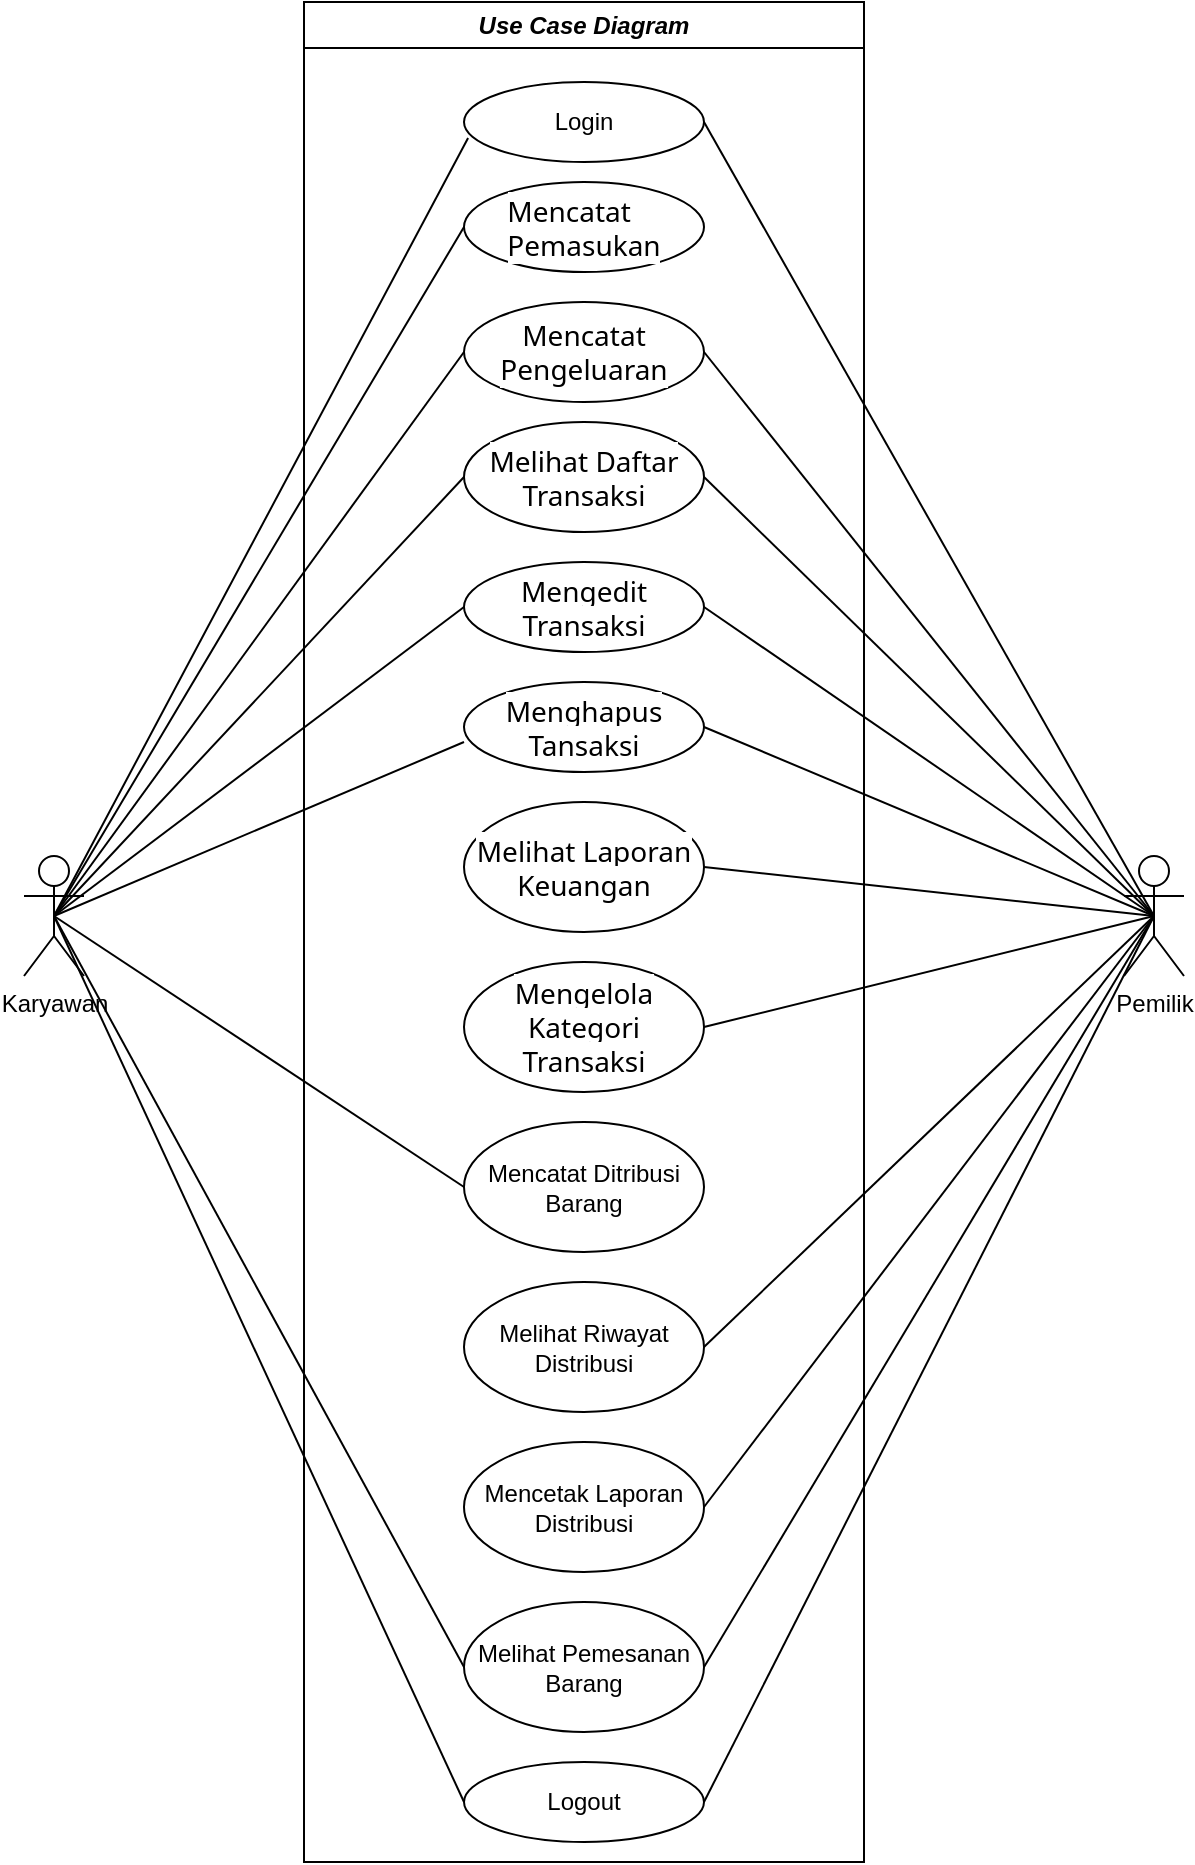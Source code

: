 <mxfile version="27.0.2" pages="2">
  <diagram name="Use-Case" id="-Ouxz08pKRJPmLthxf09">
    <mxGraphModel dx="2037" dy="1177" grid="1" gridSize="10" guides="1" tooltips="1" connect="1" arrows="1" fold="1" page="1" pageScale="1" pageWidth="850" pageHeight="1100" math="0" shadow="0">
      <root>
        <mxCell id="0" />
        <mxCell id="1" parent="0" />
        <mxCell id="-CIsHNdacfX2C-PG1zb3-10" style="rounded=0;orthogonalLoop=1;jettySize=auto;html=1;exitX=0.5;exitY=0.5;exitDx=0;exitDy=0;exitPerimeter=0;entryX=1;entryY=0.5;entryDx=0;entryDy=0;endArrow=none;startFill=0;" parent="1" source="-CIsHNdacfX2C-PG1zb3-1" target="-CIsHNdacfX2C-PG1zb3-4" edge="1">
          <mxGeometry relative="1" as="geometry" />
        </mxCell>
        <mxCell id="-CIsHNdacfX2C-PG1zb3-12" style="rounded=0;orthogonalLoop=1;jettySize=auto;html=1;exitX=0.5;exitY=0.5;exitDx=0;exitDy=0;exitPerimeter=0;entryX=1;entryY=0.5;entryDx=0;entryDy=0;endArrow=none;startFill=0;" parent="1" source="-CIsHNdacfX2C-PG1zb3-1" target="-CIsHNdacfX2C-PG1zb3-6" edge="1">
          <mxGeometry relative="1" as="geometry" />
        </mxCell>
        <mxCell id="-CIsHNdacfX2C-PG1zb3-14" style="rounded=0;orthogonalLoop=1;jettySize=auto;html=1;exitX=0.5;exitY=0.5;exitDx=0;exitDy=0;exitPerimeter=0;entryX=1;entryY=0.5;entryDx=0;entryDy=0;endArrow=none;startFill=0;" parent="1" source="-CIsHNdacfX2C-PG1zb3-1" target="-CIsHNdacfX2C-PG1zb3-7" edge="1">
          <mxGeometry relative="1" as="geometry" />
        </mxCell>
        <mxCell id="-CIsHNdacfX2C-PG1zb3-15" style="rounded=0;orthogonalLoop=1;jettySize=auto;html=1;exitX=0.5;exitY=0.5;exitDx=0;exitDy=0;exitPerimeter=0;entryX=1;entryY=0.5;entryDx=0;entryDy=0;endArrow=none;startFill=0;" parent="1" source="-CIsHNdacfX2C-PG1zb3-1" target="-CIsHNdacfX2C-PG1zb3-8" edge="1">
          <mxGeometry relative="1" as="geometry" />
        </mxCell>
        <mxCell id="PaOSEHuivedLfygMDXVy-4" style="rounded=0;orthogonalLoop=1;jettySize=auto;html=1;exitX=0.5;exitY=0.5;exitDx=0;exitDy=0;exitPerimeter=0;entryX=1;entryY=0.5;entryDx=0;entryDy=0;endArrow=none;startFill=0;" parent="1" source="-CIsHNdacfX2C-PG1zb3-1" target="rDdpRKm8MzPnryCLPahQ-2" edge="1">
          <mxGeometry relative="1" as="geometry" />
        </mxCell>
        <mxCell id="PaOSEHuivedLfygMDXVy-5" style="rounded=0;orthogonalLoop=1;jettySize=auto;html=1;exitX=0.5;exitY=0.5;exitDx=0;exitDy=0;exitPerimeter=0;entryX=1;entryY=0.5;entryDx=0;entryDy=0;endArrow=none;startFill=0;" parent="1" source="-CIsHNdacfX2C-PG1zb3-1" target="rDdpRKm8MzPnryCLPahQ-3" edge="1">
          <mxGeometry relative="1" as="geometry" />
        </mxCell>
        <mxCell id="PaOSEHuivedLfygMDXVy-6" style="rounded=0;orthogonalLoop=1;jettySize=auto;html=1;exitX=0.5;exitY=0.5;exitDx=0;exitDy=0;exitPerimeter=0;entryX=1;entryY=0.5;entryDx=0;entryDy=0;endArrow=none;startFill=0;" parent="1" source="-CIsHNdacfX2C-PG1zb3-1" target="rDdpRKm8MzPnryCLPahQ-5" edge="1">
          <mxGeometry relative="1" as="geometry" />
        </mxCell>
        <mxCell id="PaOSEHuivedLfygMDXVy-7" style="rounded=0;orthogonalLoop=1;jettySize=auto;html=1;exitX=0.5;exitY=0.5;exitDx=0;exitDy=0;exitPerimeter=0;entryX=1;entryY=0.5;entryDx=0;entryDy=0;endArrow=none;startFill=0;" parent="1" source="-CIsHNdacfX2C-PG1zb3-1" target="rDdpRKm8MzPnryCLPahQ-1" edge="1">
          <mxGeometry relative="1" as="geometry" />
        </mxCell>
        <mxCell id="9IlfaJ1EdeczvY3xlRlh-7" style="rounded=0;orthogonalLoop=1;jettySize=auto;html=1;exitX=0.5;exitY=0.5;exitDx=0;exitDy=0;exitPerimeter=0;entryX=1;entryY=0.5;entryDx=0;entryDy=0;endArrow=none;startFill=0;" parent="1" source="-CIsHNdacfX2C-PG1zb3-1" target="9IlfaJ1EdeczvY3xlRlh-2" edge="1">
          <mxGeometry relative="1" as="geometry" />
        </mxCell>
        <mxCell id="9IlfaJ1EdeczvY3xlRlh-8" style="rounded=0;orthogonalLoop=1;jettySize=auto;html=1;exitX=0.5;exitY=0.5;exitDx=0;exitDy=0;exitPerimeter=0;entryX=1;entryY=0.5;entryDx=0;entryDy=0;endArrow=none;startFill=0;" parent="1" source="-CIsHNdacfX2C-PG1zb3-1" target="9IlfaJ1EdeczvY3xlRlh-4" edge="1">
          <mxGeometry relative="1" as="geometry" />
        </mxCell>
        <mxCell id="-CIsHNdacfX2C-PG1zb3-1" value="Pemilik" style="shape=umlActor;verticalLabelPosition=bottom;verticalAlign=top;html=1;outlineConnect=0;" parent="1" vertex="1">
          <mxGeometry x="660" y="427" width="30" height="60" as="geometry" />
        </mxCell>
        <mxCell id="-CIsHNdacfX2C-PG1zb3-11" style="rounded=0;orthogonalLoop=1;jettySize=auto;html=1;exitX=0.5;exitY=0.5;exitDx=0;exitDy=0;exitPerimeter=0;entryX=0;entryY=0.5;entryDx=0;entryDy=0;endArrow=none;startFill=0;" parent="1" source="-CIsHNdacfX2C-PG1zb3-3" target="-CIsHNdacfX2C-PG1zb3-5" edge="1">
          <mxGeometry relative="1" as="geometry" />
        </mxCell>
        <mxCell id="-CIsHNdacfX2C-PG1zb3-13" style="rounded=0;orthogonalLoop=1;jettySize=auto;html=1;exitX=0.5;exitY=0.5;exitDx=0;exitDy=0;exitPerimeter=0;entryX=0;entryY=0.5;entryDx=0;entryDy=0;endArrow=none;startFill=0;" parent="1" source="-CIsHNdacfX2C-PG1zb3-3" target="-CIsHNdacfX2C-PG1zb3-7" edge="1">
          <mxGeometry relative="1" as="geometry" />
        </mxCell>
        <mxCell id="-CIsHNdacfX2C-PG1zb3-16" style="rounded=0;orthogonalLoop=1;jettySize=auto;html=1;exitX=0.5;exitY=0.5;exitDx=0;exitDy=0;exitPerimeter=0;entryX=0;entryY=0.5;entryDx=0;entryDy=0;endArrow=none;startFill=0;" parent="1" source="-CIsHNdacfX2C-PG1zb3-3" target="-CIsHNdacfX2C-PG1zb3-8" edge="1">
          <mxGeometry relative="1" as="geometry" />
        </mxCell>
        <mxCell id="PaOSEHuivedLfygMDXVy-1" style="rounded=0;orthogonalLoop=1;jettySize=auto;html=1;exitX=0.5;exitY=0.5;exitDx=0;exitDy=0;exitPerimeter=0;entryX=0;entryY=0.5;entryDx=0;entryDy=0;endArrow=none;startFill=0;" parent="1" source="-CIsHNdacfX2C-PG1zb3-3" target="-CIsHNdacfX2C-PG1zb3-6" edge="1">
          <mxGeometry relative="1" as="geometry" />
        </mxCell>
        <mxCell id="PaOSEHuivedLfygMDXVy-2" style="rounded=0;orthogonalLoop=1;jettySize=auto;html=1;exitX=0.5;exitY=0.5;exitDx=0;exitDy=0;exitPerimeter=0;entryX=0;entryY=0.5;entryDx=0;entryDy=0;endArrow=none;startFill=0;" parent="1" source="-CIsHNdacfX2C-PG1zb3-3" target="rDdpRKm8MzPnryCLPahQ-5" edge="1">
          <mxGeometry relative="1" as="geometry" />
        </mxCell>
        <mxCell id="9IlfaJ1EdeczvY3xlRlh-5" style="rounded=0;orthogonalLoop=1;jettySize=auto;html=1;exitX=0.5;exitY=0.5;exitDx=0;exitDy=0;exitPerimeter=0;entryX=0;entryY=0.5;entryDx=0;entryDy=0;endArrow=none;startFill=0;" parent="1" source="-CIsHNdacfX2C-PG1zb3-3" target="9IlfaJ1EdeczvY3xlRlh-1" edge="1">
          <mxGeometry relative="1" as="geometry" />
        </mxCell>
        <mxCell id="-CIsHNdacfX2C-PG1zb3-3" value="Karyawan" style="shape=umlActor;verticalLabelPosition=bottom;verticalAlign=top;html=1;outlineConnect=0;" parent="1" vertex="1">
          <mxGeometry x="110" y="427" width="30" height="60" as="geometry" />
        </mxCell>
        <mxCell id="-CIsHNdacfX2C-PG1zb3-9" style="rounded=0;orthogonalLoop=1;jettySize=auto;html=1;exitX=0.5;exitY=0.5;exitDx=0;exitDy=0;exitPerimeter=0;entryX=0.017;entryY=0.7;entryDx=0;entryDy=0;entryPerimeter=0;endArrow=none;startFill=0;" parent="1" source="-CIsHNdacfX2C-PG1zb3-3" target="-CIsHNdacfX2C-PG1zb3-4" edge="1">
          <mxGeometry relative="1" as="geometry" />
        </mxCell>
        <mxCell id="-CIsHNdacfX2C-PG1zb3-18" value="&lt;i&gt;Use Case Diagram&lt;/i&gt;" style="swimlane;whiteSpace=wrap;html=1;" parent="1" vertex="1">
          <mxGeometry x="250" width="280" height="930" as="geometry" />
        </mxCell>
        <mxCell id="-CIsHNdacfX2C-PG1zb3-4" value="Login" style="ellipse;whiteSpace=wrap;html=1;" parent="-CIsHNdacfX2C-PG1zb3-18" vertex="1">
          <mxGeometry x="80" y="40" width="120" height="40" as="geometry" />
        </mxCell>
        <mxCell id="-CIsHNdacfX2C-PG1zb3-5" value="&lt;div style=&quot;text-align: start;&quot;&gt;&lt;font face=&quot;__Inter_d65c78, __Inter_Fallback_d65c78, ui-sans-serif, system-ui, sans-serif, Apple Color Emoji, Segoe UI Emoji, Segoe UI Symbol, Noto Color Emoji&quot;&gt;&lt;span style=&quot;font-size: 14px; text-wrap-mode: nowrap; background-color: light-dark(#ffffff, var(--ge-dark-color, #121212));&quot;&gt;Mencatat&lt;/span&gt;&lt;/font&gt;&lt;/div&gt;&lt;div style=&quot;text-align: start;&quot;&gt;&lt;font face=&quot;__Inter_d65c78, __Inter_Fallback_d65c78, ui-sans-serif, system-ui, sans-serif, Apple Color Emoji, Segoe UI Emoji, Segoe UI Symbol, Noto Color Emoji&quot;&gt;&lt;span style=&quot;font-size: 14px; text-wrap-mode: nowrap; background-color: light-dark(#ffffff, var(--ge-dark-color, #121212));&quot;&gt;Pemasukan&lt;/span&gt;&lt;/font&gt;&lt;/div&gt;" style="ellipse;whiteSpace=wrap;html=1;" parent="-CIsHNdacfX2C-PG1zb3-18" vertex="1">
          <mxGeometry x="80" y="90" width="120" height="45" as="geometry" />
        </mxCell>
        <mxCell id="-CIsHNdacfX2C-PG1zb3-7" value="&lt;span style=&quot;font-family: __Inter_d65c78, __Inter_Fallback_d65c78, ui-sans-serif, system-ui, sans-serif, &amp;quot;Apple Color Emoji&amp;quot;, &amp;quot;Segoe UI Emoji&amp;quot;, &amp;quot;Segoe UI Symbol&amp;quot;, &amp;quot;Noto Color Emoji&amp;quot;; font-size: 14px; text-align: start; text-wrap-mode: nowrap; background-color: light-dark(#ffffff, var(--ge-dark-color, #121212));&quot;&gt;&lt;font&gt;Melihat Daftar&lt;/font&gt;&lt;/span&gt;&lt;div&gt;&lt;span style=&quot;font-family: __Inter_d65c78, __Inter_Fallback_d65c78, ui-sans-serif, system-ui, sans-serif, &amp;quot;Apple Color Emoji&amp;quot;, &amp;quot;Segoe UI Emoji&amp;quot;, &amp;quot;Segoe UI Symbol&amp;quot;, &amp;quot;Noto Color Emoji&amp;quot;; font-size: 14px; text-align: start; text-wrap-mode: nowrap; background-color: light-dark(#ffffff, var(--ge-dark-color, #121212));&quot;&gt;&lt;font&gt;Transaksi&lt;/font&gt;&lt;/span&gt;&lt;/div&gt;" style="ellipse;whiteSpace=wrap;html=1;" parent="-CIsHNdacfX2C-PG1zb3-18" vertex="1">
          <mxGeometry x="80" y="210" width="120" height="55" as="geometry" />
        </mxCell>
        <mxCell id="-CIsHNdacfX2C-PG1zb3-6" value="&lt;span style=&quot;font-family: __Inter_d65c78, __Inter_Fallback_d65c78, ui-sans-serif, system-ui, sans-serif, &amp;quot;Apple Color Emoji&amp;quot;, &amp;quot;Segoe UI Emoji&amp;quot;, &amp;quot;Segoe UI Symbol&amp;quot;, &amp;quot;Noto Color Emoji&amp;quot;; font-size: 14px; text-align: start; text-wrap-mode: nowrap; background-color: light-dark(#ffffff, var(--ge-dark-color, #121212));&quot;&gt;&lt;font&gt;Mencatat&lt;/font&gt;&lt;/span&gt;&lt;div&gt;&lt;span style=&quot;font-family: __Inter_d65c78, __Inter_Fallback_d65c78, ui-sans-serif, system-ui, sans-serif, &amp;quot;Apple Color Emoji&amp;quot;, &amp;quot;Segoe UI Emoji&amp;quot;, &amp;quot;Segoe UI Symbol&amp;quot;, &amp;quot;Noto Color Emoji&amp;quot;; font-size: 14px; text-align: start; text-wrap-mode: nowrap; background-color: light-dark(#ffffff, var(--ge-dark-color, #121212));&quot;&gt;&lt;font&gt;Pengeluaran&lt;/font&gt;&lt;/span&gt;&lt;/div&gt;" style="ellipse;whiteSpace=wrap;html=1;" parent="-CIsHNdacfX2C-PG1zb3-18" vertex="1">
          <mxGeometry x="80" y="150" width="120" height="50" as="geometry" />
        </mxCell>
        <mxCell id="-CIsHNdacfX2C-PG1zb3-8" value="&lt;span style=&quot;font-family: __Inter_d65c78, __Inter_Fallback_d65c78, ui-sans-serif, system-ui, sans-serif, &amp;quot;Apple Color Emoji&amp;quot;, &amp;quot;Segoe UI Emoji&amp;quot;, &amp;quot;Segoe UI Symbol&amp;quot;, &amp;quot;Noto Color Emoji&amp;quot;; font-size: 14px; text-align: start; text-wrap-mode: nowrap; background-color: light-dark(#ffffff, var(--ge-dark-color, #121212));&quot;&gt;&lt;font&gt;Mengedit&lt;/font&gt;&lt;/span&gt;&lt;div&gt;&lt;span style=&quot;font-family: __Inter_d65c78, __Inter_Fallback_d65c78, ui-sans-serif, system-ui, sans-serif, &amp;quot;Apple Color Emoji&amp;quot;, &amp;quot;Segoe UI Emoji&amp;quot;, &amp;quot;Segoe UI Symbol&amp;quot;, &amp;quot;Noto Color Emoji&amp;quot;; font-size: 14px; text-align: start; text-wrap-mode: nowrap; background-color: light-dark(#ffffff, var(--ge-dark-color, #121212));&quot;&gt;&lt;font&gt;Transaksi&lt;/font&gt;&lt;/span&gt;&lt;/div&gt;" style="ellipse;whiteSpace=wrap;html=1;" parent="-CIsHNdacfX2C-PG1zb3-18" vertex="1">
          <mxGeometry x="80" y="280" width="120" height="45" as="geometry" />
        </mxCell>
        <mxCell id="rDdpRKm8MzPnryCLPahQ-1" value="&lt;div style=&quot;&quot;&gt;&lt;font face=&quot;__Inter_d65c78, __Inter_Fallback_d65c78, ui-sans-serif, system-ui, sans-serif, Apple Color Emoji, Segoe UI Emoji, Segoe UI Symbol, Noto Color Emoji&quot;&gt;&lt;span style=&quot;font-size: 14px; text-wrap-mode: nowrap; background-color: light-dark(#ffffff, var(--ge-dark-color, #121212));&quot;&gt;Menghapus&lt;/span&gt;&lt;/font&gt;&lt;/div&gt;&lt;div style=&quot;&quot;&gt;&lt;font face=&quot;__Inter_d65c78, __Inter_Fallback_d65c78, ui-sans-serif, system-ui, sans-serif, Apple Color Emoji, Segoe UI Emoji, Segoe UI Symbol, Noto Color Emoji&quot;&gt;&lt;span style=&quot;font-size: 14px; text-wrap-mode: nowrap; background-color: light-dark(#ffffff, var(--ge-dark-color, #121212));&quot;&gt;Tansaksi&lt;/span&gt;&lt;/font&gt;&lt;/div&gt;" style="ellipse;whiteSpace=wrap;html=1;align=center;" parent="-CIsHNdacfX2C-PG1zb3-18" vertex="1">
          <mxGeometry x="80" y="340" width="120" height="45" as="geometry" />
        </mxCell>
        <mxCell id="rDdpRKm8MzPnryCLPahQ-2" value="&lt;div style=&quot;&quot;&gt;&lt;font face=&quot;__Inter_d65c78, __Inter_Fallback_d65c78, ui-sans-serif, system-ui, sans-serif, Apple Color Emoji, Segoe UI Emoji, Segoe UI Symbol, Noto Color Emoji&quot;&gt;&lt;span style=&quot;font-size: 14px; text-wrap-mode: nowrap; background-color: light-dark(#ffffff, var(--ge-dark-color, #121212));&quot;&gt;Melihat Laporan&lt;/span&gt;&lt;/font&gt;&lt;/div&gt;&lt;div style=&quot;&quot;&gt;&lt;font face=&quot;__Inter_d65c78, __Inter_Fallback_d65c78, ui-sans-serif, system-ui, sans-serif, Apple Color Emoji, Segoe UI Emoji, Segoe UI Symbol, Noto Color Emoji&quot;&gt;&lt;span style=&quot;font-size: 14px; text-wrap-mode: nowrap; background-color: light-dark(#ffffff, var(--ge-dark-color, #121212));&quot;&gt;Keuangan&lt;/span&gt;&lt;/font&gt;&lt;/div&gt;" style="ellipse;whiteSpace=wrap;html=1;align=center;" parent="-CIsHNdacfX2C-PG1zb3-18" vertex="1">
          <mxGeometry x="80" y="400" width="120" height="65" as="geometry" />
        </mxCell>
        <mxCell id="rDdpRKm8MzPnryCLPahQ-3" value="&lt;font face=&quot;__Inter_d65c78, __Inter_Fallback_d65c78, ui-sans-serif, system-ui, sans-serif, Apple Color Emoji, Segoe UI Emoji, Segoe UI Symbol, Noto Color Emoji&quot;&gt;&lt;span style=&quot;font-size: 14px; text-wrap-mode: nowrap; background-color: light-dark(#ffffff, var(--ge-dark-color, #121212));&quot;&gt;Mengelola Kategori&lt;/span&gt;&lt;/font&gt;&lt;div&gt;&lt;font face=&quot;__Inter_d65c78, __Inter_Fallback_d65c78, ui-sans-serif, system-ui, sans-serif, Apple Color Emoji, Segoe UI Emoji, Segoe UI Symbol, Noto Color Emoji&quot;&gt;&lt;span style=&quot;font-size: 14px; text-wrap-mode: nowrap; background-color: light-dark(#ffffff, var(--ge-dark-color, #121212));&quot;&gt;Transaksi&lt;/span&gt;&lt;/font&gt;&lt;/div&gt;" style="ellipse;whiteSpace=wrap;html=1;align=center;" parent="-CIsHNdacfX2C-PG1zb3-18" vertex="1">
          <mxGeometry x="80" y="480" width="120" height="65" as="geometry" />
        </mxCell>
        <mxCell id="rDdpRKm8MzPnryCLPahQ-5" value="&lt;span&gt;Logout&lt;/span&gt;" style="ellipse;whiteSpace=wrap;html=1;" parent="-CIsHNdacfX2C-PG1zb3-18" vertex="1">
          <mxGeometry x="80" y="880" width="120" height="40" as="geometry" />
        </mxCell>
        <mxCell id="9IlfaJ1EdeczvY3xlRlh-1" value="Mencatat Ditribusi Barang" style="ellipse;whiteSpace=wrap;html=1;align=center;" parent="-CIsHNdacfX2C-PG1zb3-18" vertex="1">
          <mxGeometry x="80" y="560" width="120" height="65" as="geometry" />
        </mxCell>
        <mxCell id="9IlfaJ1EdeczvY3xlRlh-2" value="Melihat Riwayat Distribusi" style="ellipse;whiteSpace=wrap;html=1;align=center;" parent="-CIsHNdacfX2C-PG1zb3-18" vertex="1">
          <mxGeometry x="80" y="640" width="120" height="65" as="geometry" />
        </mxCell>
        <mxCell id="9IlfaJ1EdeczvY3xlRlh-4" value="Mencetak Laporan Distribusi" style="ellipse;whiteSpace=wrap;html=1;align=center;" parent="-CIsHNdacfX2C-PG1zb3-18" vertex="1">
          <mxGeometry x="80" y="720" width="120" height="65" as="geometry" />
        </mxCell>
        <mxCell id="ocvoKmxgiPinr4korPP0-1" value="Melihat Pemesanan Barang" style="ellipse;whiteSpace=wrap;html=1;align=center;" vertex="1" parent="-CIsHNdacfX2C-PG1zb3-18">
          <mxGeometry x="80" y="800" width="120" height="65" as="geometry" />
        </mxCell>
        <mxCell id="PaOSEHuivedLfygMDXVy-3" style="rounded=0;orthogonalLoop=1;jettySize=auto;html=1;exitX=0.5;exitY=0.5;exitDx=0;exitDy=0;exitPerimeter=0;entryX=0;entryY=0.667;entryDx=0;entryDy=0;entryPerimeter=0;endArrow=none;startFill=0;" parent="1" source="-CIsHNdacfX2C-PG1zb3-3" target="rDdpRKm8MzPnryCLPahQ-1" edge="1">
          <mxGeometry relative="1" as="geometry" />
        </mxCell>
        <mxCell id="ocvoKmxgiPinr4korPP0-2" style="rounded=0;orthogonalLoop=1;jettySize=auto;html=1;exitX=0.5;exitY=0.5;exitDx=0;exitDy=0;exitPerimeter=0;entryX=1;entryY=0.5;entryDx=0;entryDy=0;endArrow=none;startFill=0;" edge="1" parent="1" source="-CIsHNdacfX2C-PG1zb3-1" target="ocvoKmxgiPinr4korPP0-1">
          <mxGeometry relative="1" as="geometry">
            <mxPoint x="685" y="467" as="sourcePoint" />
            <mxPoint x="460" y="977" as="targetPoint" />
          </mxGeometry>
        </mxCell>
        <mxCell id="ocvoKmxgiPinr4korPP0-4" style="rounded=0;orthogonalLoop=1;jettySize=auto;html=1;exitX=0.5;exitY=0.5;exitDx=0;exitDy=0;exitPerimeter=0;entryX=0;entryY=0.5;entryDx=0;entryDy=0;endArrow=none;startFill=0;" edge="1" parent="1" source="-CIsHNdacfX2C-PG1zb3-3" target="ocvoKmxgiPinr4korPP0-1">
          <mxGeometry relative="1" as="geometry">
            <mxPoint x="135" y="467" as="sourcePoint" />
            <mxPoint x="340" y="977" as="targetPoint" />
          </mxGeometry>
        </mxCell>
      </root>
    </mxGraphModel>
  </diagram>
  <diagram id="U8vwI0CPwjGF03lacdFP" name="Class Diagram">
    <mxGraphModel dx="3766" dy="1201" grid="1" gridSize="10" guides="1" tooltips="1" connect="1" arrows="1" fold="1" page="1" pageScale="1" pageWidth="850" pageHeight="1100" math="0" shadow="0">
      <root>
        <mxCell id="0" />
        <mxCell id="1" parent="0" />
        <mxCell id="N9J1Cjl4YSz3q8Sh-UzR-68" value="User" style="shape=table;startSize=30;container=1;collapsible=1;childLayout=tableLayout;fixedRows=1;rowLines=0;fontStyle=1;align=center;resizeLast=1;" parent="1" vertex="1">
          <mxGeometry x="-1650" y="120" width="310" height="150" as="geometry" />
        </mxCell>
        <mxCell id="N9J1Cjl4YSz3q8Sh-UzR-69" value="" style="shape=tableRow;horizontal=0;startSize=0;swimlaneHead=0;swimlaneBody=0;fillColor=none;collapsible=0;dropTarget=0;points=[[0,0.5],[1,0.5]];portConstraint=eastwest;strokeColor=inherit;top=0;left=0;right=0;bottom=1;" parent="N9J1Cjl4YSz3q8Sh-UzR-68" vertex="1">
          <mxGeometry y="30" width="310" height="30" as="geometry" />
        </mxCell>
        <mxCell id="N9J1Cjl4YSz3q8Sh-UzR-70" value="PK" style="shape=partialRectangle;overflow=hidden;connectable=0;fillColor=none;strokeColor=inherit;top=0;left=0;bottom=0;right=0;fontStyle=1;" parent="N9J1Cjl4YSz3q8Sh-UzR-69" vertex="1">
          <mxGeometry width="30" height="30" as="geometry">
            <mxRectangle width="30" height="30" as="alternateBounds" />
          </mxGeometry>
        </mxCell>
        <mxCell id="N9J1Cjl4YSz3q8Sh-UzR-71" value="id INT AUTO_INCREMENT " style="shape=partialRectangle;overflow=hidden;connectable=0;fillColor=none;align=left;strokeColor=inherit;top=0;left=0;bottom=0;right=0;spacingLeft=6;fontStyle=5;" parent="N9J1Cjl4YSz3q8Sh-UzR-69" vertex="1">
          <mxGeometry x="30" width="280" height="30" as="geometry">
            <mxRectangle width="280" height="30" as="alternateBounds" />
          </mxGeometry>
        </mxCell>
        <mxCell id="N9J1Cjl4YSz3q8Sh-UzR-72" value="" style="shape=tableRow;horizontal=0;startSize=0;swimlaneHead=0;swimlaneBody=0;fillColor=none;collapsible=0;dropTarget=0;points=[[0,0.5],[1,0.5]];portConstraint=eastwest;strokeColor=inherit;top=0;left=0;right=0;bottom=0;" parent="N9J1Cjl4YSz3q8Sh-UzR-68" vertex="1">
          <mxGeometry y="60" width="310" height="30" as="geometry" />
        </mxCell>
        <mxCell id="N9J1Cjl4YSz3q8Sh-UzR-73" value="" style="shape=partialRectangle;overflow=hidden;connectable=0;fillColor=none;strokeColor=inherit;top=0;left=0;bottom=0;right=0;" parent="N9J1Cjl4YSz3q8Sh-UzR-72" vertex="1">
          <mxGeometry width="30" height="30" as="geometry">
            <mxRectangle width="30" height="30" as="alternateBounds" />
          </mxGeometry>
        </mxCell>
        <mxCell id="N9J1Cjl4YSz3q8Sh-UzR-74" value="username VARCHAR(50) NOT NULL UNIQUE" style="shape=partialRectangle;overflow=hidden;connectable=0;fillColor=none;align=left;strokeColor=inherit;top=0;left=0;bottom=0;right=0;spacingLeft=6;" parent="N9J1Cjl4YSz3q8Sh-UzR-72" vertex="1">
          <mxGeometry x="30" width="280" height="30" as="geometry">
            <mxRectangle width="280" height="30" as="alternateBounds" />
          </mxGeometry>
        </mxCell>
        <mxCell id="N9J1Cjl4YSz3q8Sh-UzR-75" value="" style="shape=tableRow;horizontal=0;startSize=0;swimlaneHead=0;swimlaneBody=0;fillColor=none;collapsible=0;dropTarget=0;points=[[0,0.5],[1,0.5]];portConstraint=eastwest;strokeColor=inherit;top=0;left=0;right=0;bottom=0;" parent="N9J1Cjl4YSz3q8Sh-UzR-68" vertex="1">
          <mxGeometry y="90" width="310" height="30" as="geometry" />
        </mxCell>
        <mxCell id="N9J1Cjl4YSz3q8Sh-UzR-76" value="" style="shape=partialRectangle;overflow=hidden;connectable=0;fillColor=none;strokeColor=inherit;top=0;left=0;bottom=0;right=0;" parent="N9J1Cjl4YSz3q8Sh-UzR-75" vertex="1">
          <mxGeometry width="30" height="30" as="geometry">
            <mxRectangle width="30" height="30" as="alternateBounds" />
          </mxGeometry>
        </mxCell>
        <mxCell id="N9J1Cjl4YSz3q8Sh-UzR-77" value="password VARCHAR(255) NOT NULL" style="shape=partialRectangle;overflow=hidden;connectable=0;fillColor=none;align=left;strokeColor=inherit;top=0;left=0;bottom=0;right=0;spacingLeft=6;" parent="N9J1Cjl4YSz3q8Sh-UzR-75" vertex="1">
          <mxGeometry x="30" width="280" height="30" as="geometry">
            <mxRectangle width="280" height="30" as="alternateBounds" />
          </mxGeometry>
        </mxCell>
        <mxCell id="N9J1Cjl4YSz3q8Sh-UzR-78" value="" style="shape=tableRow;horizontal=0;startSize=0;swimlaneHead=0;swimlaneBody=0;fillColor=none;collapsible=0;dropTarget=0;points=[[0,0.5],[1,0.5]];portConstraint=eastwest;strokeColor=inherit;top=0;left=0;right=0;bottom=0;" parent="N9J1Cjl4YSz3q8Sh-UzR-68" vertex="1">
          <mxGeometry y="120" width="310" height="30" as="geometry" />
        </mxCell>
        <mxCell id="N9J1Cjl4YSz3q8Sh-UzR-79" value="" style="shape=partialRectangle;overflow=hidden;connectable=0;fillColor=none;strokeColor=inherit;top=0;left=0;bottom=0;right=0;" parent="N9J1Cjl4YSz3q8Sh-UzR-78" vertex="1">
          <mxGeometry width="30" height="30" as="geometry">
            <mxRectangle width="30" height="30" as="alternateBounds" />
          </mxGeometry>
        </mxCell>
        <mxCell id="N9J1Cjl4YSz3q8Sh-UzR-80" value="role ENUM(&#39;pemilik&#39;, &#39;karyawan&#39;) NOT NULL" style="shape=partialRectangle;overflow=hidden;connectable=0;fillColor=none;align=left;strokeColor=inherit;top=0;left=0;bottom=0;right=0;spacingLeft=6;" parent="N9J1Cjl4YSz3q8Sh-UzR-78" vertex="1">
          <mxGeometry x="30" width="280" height="30" as="geometry">
            <mxRectangle width="280" height="30" as="alternateBounds" />
          </mxGeometry>
        </mxCell>
        <mxCell id="N9J1Cjl4YSz3q8Sh-UzR-81" value="Transaction" style="shape=table;startSize=30;container=1;collapsible=1;childLayout=tableLayout;fixedRows=1;rowLines=0;fontStyle=1;align=center;resizeLast=1;" parent="1" vertex="1">
          <mxGeometry x="-1200" y="110" width="320" height="280" as="geometry" />
        </mxCell>
        <mxCell id="N9J1Cjl4YSz3q8Sh-UzR-82" value="" style="shape=tableRow;horizontal=0;startSize=0;swimlaneHead=0;swimlaneBody=0;fillColor=none;collapsible=0;dropTarget=0;points=[[0,0.5],[1,0.5]];portConstraint=eastwest;strokeColor=inherit;top=0;left=0;right=0;bottom=1;" parent="N9J1Cjl4YSz3q8Sh-UzR-81" vertex="1">
          <mxGeometry y="30" width="320" height="30" as="geometry" />
        </mxCell>
        <mxCell id="N9J1Cjl4YSz3q8Sh-UzR-83" value="PK" style="shape=partialRectangle;overflow=hidden;connectable=0;fillColor=none;strokeColor=inherit;top=0;left=0;bottom=0;right=0;fontStyle=1;" parent="N9J1Cjl4YSz3q8Sh-UzR-82" vertex="1">
          <mxGeometry width="30" height="30" as="geometry">
            <mxRectangle width="30" height="30" as="alternateBounds" />
          </mxGeometry>
        </mxCell>
        <mxCell id="N9J1Cjl4YSz3q8Sh-UzR-84" value="id INT AUTO_INCREMENT " style="shape=partialRectangle;overflow=hidden;connectable=0;fillColor=none;align=left;strokeColor=inherit;top=0;left=0;bottom=0;right=0;spacingLeft=6;fontStyle=5;" parent="N9J1Cjl4YSz3q8Sh-UzR-82" vertex="1">
          <mxGeometry x="30" width="290" height="30" as="geometry">
            <mxRectangle width="290" height="30" as="alternateBounds" />
          </mxGeometry>
        </mxCell>
        <mxCell id="N9J1Cjl4YSz3q8Sh-UzR-85" value="" style="shape=tableRow;horizontal=0;startSize=0;swimlaneHead=0;swimlaneBody=0;fillColor=none;collapsible=0;dropTarget=0;points=[[0,0.5],[1,0.5]];portConstraint=eastwest;strokeColor=inherit;top=0;left=0;right=0;bottom=0;" parent="N9J1Cjl4YSz3q8Sh-UzR-81" vertex="1">
          <mxGeometry y="60" width="320" height="40" as="geometry" />
        </mxCell>
        <mxCell id="N9J1Cjl4YSz3q8Sh-UzR-86" value="" style="shape=partialRectangle;overflow=hidden;connectable=0;fillColor=none;strokeColor=inherit;top=0;left=0;bottom=0;right=0;" parent="N9J1Cjl4YSz3q8Sh-UzR-85" vertex="1">
          <mxGeometry width="30" height="40" as="geometry">
            <mxRectangle width="30" height="40" as="alternateBounds" />
          </mxGeometry>
        </mxCell>
        <mxCell id="N9J1Cjl4YSz3q8Sh-UzR-87" value="date DATE NOT NULL" style="shape=partialRectangle;overflow=hidden;connectable=0;fillColor=none;align=left;strokeColor=inherit;top=0;left=0;bottom=0;right=0;spacingLeft=6;" parent="N9J1Cjl4YSz3q8Sh-UzR-85" vertex="1">
          <mxGeometry x="30" width="290" height="40" as="geometry">
            <mxRectangle width="290" height="40" as="alternateBounds" />
          </mxGeometry>
        </mxCell>
        <mxCell id="N9J1Cjl4YSz3q8Sh-UzR-88" value="" style="shape=tableRow;horizontal=0;startSize=0;swimlaneHead=0;swimlaneBody=0;fillColor=none;collapsible=0;dropTarget=0;points=[[0,0.5],[1,0.5]];portConstraint=eastwest;strokeColor=inherit;top=0;left=0;right=0;bottom=0;" parent="N9J1Cjl4YSz3q8Sh-UzR-81" vertex="1">
          <mxGeometry y="100" width="320" height="30" as="geometry" />
        </mxCell>
        <mxCell id="N9J1Cjl4YSz3q8Sh-UzR-89" value="" style="shape=partialRectangle;overflow=hidden;connectable=0;fillColor=none;strokeColor=inherit;top=0;left=0;bottom=0;right=0;" parent="N9J1Cjl4YSz3q8Sh-UzR-88" vertex="1">
          <mxGeometry width="30" height="30" as="geometry">
            <mxRectangle width="30" height="30" as="alternateBounds" />
          </mxGeometry>
        </mxCell>
        <mxCell id="N9J1Cjl4YSz3q8Sh-UzR-90" value="type ENUM(&#39;pemasukan&#39;, &#39;pengeluaran&#39;) NOT NULL" style="shape=partialRectangle;overflow=hidden;connectable=0;fillColor=none;align=left;strokeColor=inherit;top=0;left=0;bottom=0;right=0;spacingLeft=6;" parent="N9J1Cjl4YSz3q8Sh-UzR-88" vertex="1">
          <mxGeometry x="30" width="290" height="30" as="geometry">
            <mxRectangle width="290" height="30" as="alternateBounds" />
          </mxGeometry>
        </mxCell>
        <mxCell id="N9J1Cjl4YSz3q8Sh-UzR-91" value="" style="shape=tableRow;horizontal=0;startSize=0;swimlaneHead=0;swimlaneBody=0;fillColor=none;collapsible=0;dropTarget=0;points=[[0,0.5],[1,0.5]];portConstraint=eastwest;strokeColor=inherit;top=0;left=0;right=0;bottom=0;" parent="N9J1Cjl4YSz3q8Sh-UzR-81" vertex="1">
          <mxGeometry y="130" width="320" height="30" as="geometry" />
        </mxCell>
        <mxCell id="N9J1Cjl4YSz3q8Sh-UzR-92" value="" style="shape=partialRectangle;overflow=hidden;connectable=0;fillColor=none;strokeColor=inherit;top=0;left=0;bottom=0;right=0;" parent="N9J1Cjl4YSz3q8Sh-UzR-91" vertex="1">
          <mxGeometry width="30" height="30" as="geometry">
            <mxRectangle width="30" height="30" as="alternateBounds" />
          </mxGeometry>
        </mxCell>
        <mxCell id="N9J1Cjl4YSz3q8Sh-UzR-93" value="amount DECIMAL(10, 2) NOT NULL" style="shape=partialRectangle;overflow=hidden;connectable=0;fillColor=none;align=left;strokeColor=inherit;top=0;left=0;bottom=0;right=0;spacingLeft=6;" parent="N9J1Cjl4YSz3q8Sh-UzR-91" vertex="1">
          <mxGeometry x="30" width="290" height="30" as="geometry">
            <mxRectangle width="290" height="30" as="alternateBounds" />
          </mxGeometry>
        </mxCell>
        <mxCell id="N9J1Cjl4YSz3q8Sh-UzR-94" value="" style="shape=tableRow;horizontal=0;startSize=0;swimlaneHead=0;swimlaneBody=0;fillColor=none;collapsible=0;dropTarget=0;points=[[0,0.5],[1,0.5]];portConstraint=eastwest;strokeColor=inherit;top=0;left=0;right=0;bottom=0;" parent="N9J1Cjl4YSz3q8Sh-UzR-81" vertex="1">
          <mxGeometry y="160" width="320" height="30" as="geometry" />
        </mxCell>
        <mxCell id="N9J1Cjl4YSz3q8Sh-UzR-95" value="" style="shape=partialRectangle;overflow=hidden;connectable=0;fillColor=none;strokeColor=inherit;top=0;left=0;bottom=0;right=0;" parent="N9J1Cjl4YSz3q8Sh-UzR-94" vertex="1">
          <mxGeometry width="30" height="30" as="geometry">
            <mxRectangle width="30" height="30" as="alternateBounds" />
          </mxGeometry>
        </mxCell>
        <mxCell id="N9J1Cjl4YSz3q8Sh-UzR-96" value="category VARCHAR(50) NOT NULL" style="shape=partialRectangle;overflow=hidden;connectable=0;fillColor=none;align=left;strokeColor=inherit;top=0;left=0;bottom=0;right=0;spacingLeft=6;" parent="N9J1Cjl4YSz3q8Sh-UzR-94" vertex="1">
          <mxGeometry x="30" width="290" height="30" as="geometry">
            <mxRectangle width="290" height="30" as="alternateBounds" />
          </mxGeometry>
        </mxCell>
        <mxCell id="N9J1Cjl4YSz3q8Sh-UzR-97" value="" style="shape=tableRow;horizontal=0;startSize=0;swimlaneHead=0;swimlaneBody=0;fillColor=none;collapsible=0;dropTarget=0;points=[[0,0.5],[1,0.5]];portConstraint=eastwest;strokeColor=inherit;top=0;left=0;right=0;bottom=0;" parent="N9J1Cjl4YSz3q8Sh-UzR-81" vertex="1">
          <mxGeometry y="190" width="320" height="30" as="geometry" />
        </mxCell>
        <mxCell id="N9J1Cjl4YSz3q8Sh-UzR-98" value="" style="shape=partialRectangle;overflow=hidden;connectable=0;fillColor=none;strokeColor=inherit;top=0;left=0;bottom=0;right=0;" parent="N9J1Cjl4YSz3q8Sh-UzR-97" vertex="1">
          <mxGeometry width="30" height="30" as="geometry">
            <mxRectangle width="30" height="30" as="alternateBounds" />
          </mxGeometry>
        </mxCell>
        <mxCell id="N9J1Cjl4YSz3q8Sh-UzR-99" value="description TEXT" style="shape=partialRectangle;overflow=hidden;connectable=0;fillColor=none;align=left;strokeColor=inherit;top=0;left=0;bottom=0;right=0;spacingLeft=6;" parent="N9J1Cjl4YSz3q8Sh-UzR-97" vertex="1">
          <mxGeometry x="30" width="290" height="30" as="geometry">
            <mxRectangle width="290" height="30" as="alternateBounds" />
          </mxGeometry>
        </mxCell>
        <mxCell id="N9J1Cjl4YSz3q8Sh-UzR-100" value="" style="shape=tableRow;horizontal=0;startSize=0;swimlaneHead=0;swimlaneBody=0;fillColor=none;collapsible=0;dropTarget=0;points=[[0,0.5],[1,0.5]];portConstraint=eastwest;strokeColor=inherit;top=0;left=0;right=0;bottom=0;" parent="N9J1Cjl4YSz3q8Sh-UzR-81" vertex="1">
          <mxGeometry y="220" width="320" height="30" as="geometry" />
        </mxCell>
        <mxCell id="N9J1Cjl4YSz3q8Sh-UzR-101" value="" style="shape=partialRectangle;overflow=hidden;connectable=0;fillColor=none;strokeColor=inherit;top=0;left=0;bottom=0;right=0;" parent="N9J1Cjl4YSz3q8Sh-UzR-100" vertex="1">
          <mxGeometry width="30" height="30" as="geometry">
            <mxRectangle width="30" height="30" as="alternateBounds" />
          </mxGeometry>
        </mxCell>
        <mxCell id="N9J1Cjl4YSz3q8Sh-UzR-102" value="userId INT" style="shape=partialRectangle;overflow=hidden;connectable=0;fillColor=none;align=left;strokeColor=inherit;top=0;left=0;bottom=0;right=0;spacingLeft=6;" parent="N9J1Cjl4YSz3q8Sh-UzR-100" vertex="1">
          <mxGeometry x="30" width="290" height="30" as="geometry">
            <mxRectangle width="290" height="30" as="alternateBounds" />
          </mxGeometry>
        </mxCell>
        <mxCell id="N9J1Cjl4YSz3q8Sh-UzR-103" value="" style="shape=tableRow;horizontal=0;startSize=0;swimlaneHead=0;swimlaneBody=0;fillColor=none;collapsible=0;dropTarget=0;points=[[0,0.5],[1,0.5]];portConstraint=eastwest;strokeColor=inherit;top=0;left=0;right=0;bottom=0;" parent="N9J1Cjl4YSz3q8Sh-UzR-81" vertex="1">
          <mxGeometry y="250" width="320" height="30" as="geometry" />
        </mxCell>
        <mxCell id="N9J1Cjl4YSz3q8Sh-UzR-104" value="" style="shape=partialRectangle;overflow=hidden;connectable=0;fillColor=none;strokeColor=inherit;top=0;left=0;bottom=0;right=0;" parent="N9J1Cjl4YSz3q8Sh-UzR-103" vertex="1">
          <mxGeometry width="30" height="30" as="geometry">
            <mxRectangle width="30" height="30" as="alternateBounds" />
          </mxGeometry>
        </mxCell>
        <mxCell id="N9J1Cjl4YSz3q8Sh-UzR-105" value="FOREIGN KEY (userId) REFERENCES User(id) ON DELETE CASCADE" style="shape=partialRectangle;overflow=hidden;connectable=0;fillColor=none;align=left;strokeColor=inherit;top=0;left=0;bottom=0;right=0;spacingLeft=6;" parent="N9J1Cjl4YSz3q8Sh-UzR-103" vertex="1">
          <mxGeometry x="30" width="290" height="30" as="geometry">
            <mxRectangle width="290" height="30" as="alternateBounds" />
          </mxGeometry>
        </mxCell>
        <mxCell id="N9J1Cjl4YSz3q8Sh-UzR-106" value="Category" style="shape=table;startSize=30;container=1;collapsible=1;childLayout=tableLayout;fixedRows=1;rowLines=0;fontStyle=1;align=center;resizeLast=1;" parent="1" vertex="1">
          <mxGeometry x="-1190" y="450" width="320" height="150" as="geometry" />
        </mxCell>
        <mxCell id="N9J1Cjl4YSz3q8Sh-UzR-107" value="" style="shape=tableRow;horizontal=0;startSize=0;swimlaneHead=0;swimlaneBody=0;fillColor=none;collapsible=0;dropTarget=0;points=[[0,0.5],[1,0.5]];portConstraint=eastwest;strokeColor=inherit;top=0;left=0;right=0;bottom=1;" parent="N9J1Cjl4YSz3q8Sh-UzR-106" vertex="1">
          <mxGeometry y="30" width="320" height="30" as="geometry" />
        </mxCell>
        <mxCell id="N9J1Cjl4YSz3q8Sh-UzR-108" value="PK" style="shape=partialRectangle;overflow=hidden;connectable=0;fillColor=none;strokeColor=inherit;top=0;left=0;bottom=0;right=0;fontStyle=1;" parent="N9J1Cjl4YSz3q8Sh-UzR-107" vertex="1">
          <mxGeometry width="30" height="30" as="geometry">
            <mxRectangle width="30" height="30" as="alternateBounds" />
          </mxGeometry>
        </mxCell>
        <mxCell id="N9J1Cjl4YSz3q8Sh-UzR-109" value="id INT AUTO_INCREMENT " style="shape=partialRectangle;overflow=hidden;connectable=0;fillColor=none;align=left;strokeColor=inherit;top=0;left=0;bottom=0;right=0;spacingLeft=6;fontStyle=5;" parent="N9J1Cjl4YSz3q8Sh-UzR-107" vertex="1">
          <mxGeometry x="30" width="290" height="30" as="geometry">
            <mxRectangle width="290" height="30" as="alternateBounds" />
          </mxGeometry>
        </mxCell>
        <mxCell id="N9J1Cjl4YSz3q8Sh-UzR-110" value="" style="shape=tableRow;horizontal=0;startSize=0;swimlaneHead=0;swimlaneBody=0;fillColor=none;collapsible=0;dropTarget=0;points=[[0,0.5],[1,0.5]];portConstraint=eastwest;strokeColor=inherit;top=0;left=0;right=0;bottom=0;" parent="N9J1Cjl4YSz3q8Sh-UzR-106" vertex="1">
          <mxGeometry y="60" width="320" height="30" as="geometry" />
        </mxCell>
        <mxCell id="N9J1Cjl4YSz3q8Sh-UzR-111" value="" style="shape=partialRectangle;overflow=hidden;connectable=0;fillColor=none;strokeColor=inherit;top=0;left=0;bottom=0;right=0;" parent="N9J1Cjl4YSz3q8Sh-UzR-110" vertex="1">
          <mxGeometry width="30" height="30" as="geometry">
            <mxRectangle width="30" height="30" as="alternateBounds" />
          </mxGeometry>
        </mxCell>
        <mxCell id="N9J1Cjl4YSz3q8Sh-UzR-112" value="name VARCHAR(50) NOT NULL" style="shape=partialRectangle;overflow=hidden;connectable=0;fillColor=none;align=left;strokeColor=inherit;top=0;left=0;bottom=0;right=0;spacingLeft=6;" parent="N9J1Cjl4YSz3q8Sh-UzR-110" vertex="1">
          <mxGeometry x="30" width="290" height="30" as="geometry">
            <mxRectangle width="290" height="30" as="alternateBounds" />
          </mxGeometry>
        </mxCell>
        <mxCell id="N9J1Cjl4YSz3q8Sh-UzR-113" value="" style="shape=tableRow;horizontal=0;startSize=0;swimlaneHead=0;swimlaneBody=0;fillColor=none;collapsible=0;dropTarget=0;points=[[0,0.5],[1,0.5]];portConstraint=eastwest;strokeColor=inherit;top=0;left=0;right=0;bottom=0;" parent="N9J1Cjl4YSz3q8Sh-UzR-106" vertex="1">
          <mxGeometry y="90" width="320" height="30" as="geometry" />
        </mxCell>
        <mxCell id="N9J1Cjl4YSz3q8Sh-UzR-114" value="" style="shape=partialRectangle;overflow=hidden;connectable=0;fillColor=none;strokeColor=inherit;top=0;left=0;bottom=0;right=0;" parent="N9J1Cjl4YSz3q8Sh-UzR-113" vertex="1">
          <mxGeometry width="30" height="30" as="geometry">
            <mxRectangle width="30" height="30" as="alternateBounds" />
          </mxGeometry>
        </mxCell>
        <mxCell id="N9J1Cjl4YSz3q8Sh-UzR-115" value="userId INT" style="shape=partialRectangle;overflow=hidden;connectable=0;fillColor=none;align=left;strokeColor=inherit;top=0;left=0;bottom=0;right=0;spacingLeft=6;" parent="N9J1Cjl4YSz3q8Sh-UzR-113" vertex="1">
          <mxGeometry x="30" width="290" height="30" as="geometry">
            <mxRectangle width="290" height="30" as="alternateBounds" />
          </mxGeometry>
        </mxCell>
        <mxCell id="N9J1Cjl4YSz3q8Sh-UzR-116" value="" style="shape=tableRow;horizontal=0;startSize=0;swimlaneHead=0;swimlaneBody=0;fillColor=none;collapsible=0;dropTarget=0;points=[[0,0.5],[1,0.5]];portConstraint=eastwest;strokeColor=inherit;top=0;left=0;right=0;bottom=0;" parent="N9J1Cjl4YSz3q8Sh-UzR-106" vertex="1">
          <mxGeometry y="120" width="320" height="30" as="geometry" />
        </mxCell>
        <mxCell id="N9J1Cjl4YSz3q8Sh-UzR-117" value="" style="shape=partialRectangle;overflow=hidden;connectable=0;fillColor=none;strokeColor=inherit;top=0;left=0;bottom=0;right=0;" parent="N9J1Cjl4YSz3q8Sh-UzR-116" vertex="1">
          <mxGeometry width="30" height="30" as="geometry">
            <mxRectangle width="30" height="30" as="alternateBounds" />
          </mxGeometry>
        </mxCell>
        <mxCell id="N9J1Cjl4YSz3q8Sh-UzR-118" value="FOREIGN KEY (userId) REFERENCES User(id) ON DELETE CASCADE" style="shape=partialRectangle;overflow=hidden;connectable=0;fillColor=none;align=left;strokeColor=inherit;top=0;left=0;bottom=0;right=0;spacingLeft=6;" parent="N9J1Cjl4YSz3q8Sh-UzR-116" vertex="1">
          <mxGeometry x="30" width="290" height="30" as="geometry">
            <mxRectangle width="290" height="30" as="alternateBounds" />
          </mxGeometry>
        </mxCell>
        <mxCell id="N9J1Cjl4YSz3q8Sh-UzR-136" style="edgeStyle=orthogonalEdgeStyle;rounded=0;orthogonalLoop=1;jettySize=auto;html=1;exitX=0.5;exitY=0;exitDx=0;exitDy=0;entryX=0;entryY=0.5;entryDx=0;entryDy=0;" parent="1" source="N9J1Cjl4YSz3q8Sh-UzR-119" target="N9J1Cjl4YSz3q8Sh-UzR-69" edge="1">
          <mxGeometry relative="1" as="geometry" />
        </mxCell>
        <mxCell id="N9J1Cjl4YSz3q8Sh-UzR-119" value="Report" style="shape=table;startSize=30;container=1;collapsible=1;childLayout=tableLayout;fixedRows=1;rowLines=0;fontStyle=1;align=center;resizeLast=1;" parent="1" vertex="1">
          <mxGeometry x="-1660" y="420" width="320" height="180" as="geometry" />
        </mxCell>
        <mxCell id="N9J1Cjl4YSz3q8Sh-UzR-120" value="" style="shape=tableRow;horizontal=0;startSize=0;swimlaneHead=0;swimlaneBody=0;fillColor=none;collapsible=0;dropTarget=0;points=[[0,0.5],[1,0.5]];portConstraint=eastwest;strokeColor=inherit;top=0;left=0;right=0;bottom=1;" parent="N9J1Cjl4YSz3q8Sh-UzR-119" vertex="1">
          <mxGeometry y="30" width="320" height="30" as="geometry" />
        </mxCell>
        <mxCell id="N9J1Cjl4YSz3q8Sh-UzR-121" value="PK" style="shape=partialRectangle;overflow=hidden;connectable=0;fillColor=none;strokeColor=inherit;top=0;left=0;bottom=0;right=0;fontStyle=1;" parent="N9J1Cjl4YSz3q8Sh-UzR-120" vertex="1">
          <mxGeometry width="30" height="30" as="geometry">
            <mxRectangle width="30" height="30" as="alternateBounds" />
          </mxGeometry>
        </mxCell>
        <mxCell id="N9J1Cjl4YSz3q8Sh-UzR-122" value="id INT AUTO_INCREMENT " style="shape=partialRectangle;overflow=hidden;connectable=0;fillColor=none;align=left;strokeColor=inherit;top=0;left=0;bottom=0;right=0;spacingLeft=6;fontStyle=5;" parent="N9J1Cjl4YSz3q8Sh-UzR-120" vertex="1">
          <mxGeometry x="30" width="290" height="30" as="geometry">
            <mxRectangle width="290" height="30" as="alternateBounds" />
          </mxGeometry>
        </mxCell>
        <mxCell id="N9J1Cjl4YSz3q8Sh-UzR-123" value="" style="shape=tableRow;horizontal=0;startSize=0;swimlaneHead=0;swimlaneBody=0;fillColor=none;collapsible=0;dropTarget=0;points=[[0,0.5],[1,0.5]];portConstraint=eastwest;strokeColor=inherit;top=0;left=0;right=0;bottom=0;" parent="N9J1Cjl4YSz3q8Sh-UzR-119" vertex="1">
          <mxGeometry y="60" width="320" height="30" as="geometry" />
        </mxCell>
        <mxCell id="N9J1Cjl4YSz3q8Sh-UzR-124" value="" style="shape=partialRectangle;overflow=hidden;connectable=0;fillColor=none;strokeColor=inherit;top=0;left=0;bottom=0;right=0;" parent="N9J1Cjl4YSz3q8Sh-UzR-123" vertex="1">
          <mxGeometry width="30" height="30" as="geometry">
            <mxRectangle width="30" height="30" as="alternateBounds" />
          </mxGeometry>
        </mxCell>
        <mxCell id="N9J1Cjl4YSz3q8Sh-UzR-125" value="startDate DATE NOT NULL" style="shape=partialRectangle;overflow=hidden;connectable=0;fillColor=none;align=left;strokeColor=inherit;top=0;left=0;bottom=0;right=0;spacingLeft=6;" parent="N9J1Cjl4YSz3q8Sh-UzR-123" vertex="1">
          <mxGeometry x="30" width="290" height="30" as="geometry">
            <mxRectangle width="290" height="30" as="alternateBounds" />
          </mxGeometry>
        </mxCell>
        <mxCell id="N9J1Cjl4YSz3q8Sh-UzR-126" value="" style="shape=tableRow;horizontal=0;startSize=0;swimlaneHead=0;swimlaneBody=0;fillColor=none;collapsible=0;dropTarget=0;points=[[0,0.5],[1,0.5]];portConstraint=eastwest;strokeColor=inherit;top=0;left=0;right=0;bottom=0;" parent="N9J1Cjl4YSz3q8Sh-UzR-119" vertex="1">
          <mxGeometry y="90" width="320" height="30" as="geometry" />
        </mxCell>
        <mxCell id="N9J1Cjl4YSz3q8Sh-UzR-127" value="" style="shape=partialRectangle;overflow=hidden;connectable=0;fillColor=none;strokeColor=inherit;top=0;left=0;bottom=0;right=0;" parent="N9J1Cjl4YSz3q8Sh-UzR-126" vertex="1">
          <mxGeometry width="30" height="30" as="geometry">
            <mxRectangle width="30" height="30" as="alternateBounds" />
          </mxGeometry>
        </mxCell>
        <mxCell id="N9J1Cjl4YSz3q8Sh-UzR-128" value="endDate DATE NOT NULL" style="shape=partialRectangle;overflow=hidden;connectable=0;fillColor=none;align=left;strokeColor=inherit;top=0;left=0;bottom=0;right=0;spacingLeft=6;" parent="N9J1Cjl4YSz3q8Sh-UzR-126" vertex="1">
          <mxGeometry x="30" width="290" height="30" as="geometry">
            <mxRectangle width="290" height="30" as="alternateBounds" />
          </mxGeometry>
        </mxCell>
        <mxCell id="N9J1Cjl4YSz3q8Sh-UzR-129" value="" style="shape=tableRow;horizontal=0;startSize=0;swimlaneHead=0;swimlaneBody=0;fillColor=none;collapsible=0;dropTarget=0;points=[[0,0.5],[1,0.5]];portConstraint=eastwest;strokeColor=inherit;top=0;left=0;right=0;bottom=0;" parent="N9J1Cjl4YSz3q8Sh-UzR-119" vertex="1">
          <mxGeometry y="120" width="320" height="30" as="geometry" />
        </mxCell>
        <mxCell id="N9J1Cjl4YSz3q8Sh-UzR-130" value="" style="shape=partialRectangle;overflow=hidden;connectable=0;fillColor=none;strokeColor=inherit;top=0;left=0;bottom=0;right=0;" parent="N9J1Cjl4YSz3q8Sh-UzR-129" vertex="1">
          <mxGeometry width="30" height="30" as="geometry">
            <mxRectangle width="30" height="30" as="alternateBounds" />
          </mxGeometry>
        </mxCell>
        <mxCell id="N9J1Cjl4YSz3q8Sh-UzR-131" value="userId INT" style="shape=partialRectangle;overflow=hidden;connectable=0;fillColor=none;align=left;strokeColor=inherit;top=0;left=0;bottom=0;right=0;spacingLeft=6;" parent="N9J1Cjl4YSz3q8Sh-UzR-129" vertex="1">
          <mxGeometry x="30" width="290" height="30" as="geometry">
            <mxRectangle width="290" height="30" as="alternateBounds" />
          </mxGeometry>
        </mxCell>
        <mxCell id="N9J1Cjl4YSz3q8Sh-UzR-132" value="" style="shape=tableRow;horizontal=0;startSize=0;swimlaneHead=0;swimlaneBody=0;fillColor=none;collapsible=0;dropTarget=0;points=[[0,0.5],[1,0.5]];portConstraint=eastwest;strokeColor=inherit;top=0;left=0;right=0;bottom=0;" parent="N9J1Cjl4YSz3q8Sh-UzR-119" vertex="1">
          <mxGeometry y="150" width="320" height="30" as="geometry" />
        </mxCell>
        <mxCell id="N9J1Cjl4YSz3q8Sh-UzR-133" value="" style="shape=partialRectangle;overflow=hidden;connectable=0;fillColor=none;strokeColor=inherit;top=0;left=0;bottom=0;right=0;" parent="N9J1Cjl4YSz3q8Sh-UzR-132" vertex="1">
          <mxGeometry width="30" height="30" as="geometry">
            <mxRectangle width="30" height="30" as="alternateBounds" />
          </mxGeometry>
        </mxCell>
        <mxCell id="N9J1Cjl4YSz3q8Sh-UzR-134" value="FOREIGN KEY (userId) REFERENCES User(id) ON DELETE CASCADE" style="shape=partialRectangle;overflow=hidden;connectable=0;fillColor=none;align=left;strokeColor=inherit;top=0;left=0;bottom=0;right=0;spacingLeft=6;" parent="N9J1Cjl4YSz3q8Sh-UzR-132" vertex="1">
          <mxGeometry x="30" width="290" height="30" as="geometry">
            <mxRectangle width="290" height="30" as="alternateBounds" />
          </mxGeometry>
        </mxCell>
        <mxCell id="N9J1Cjl4YSz3q8Sh-UzR-135" style="edgeStyle=orthogonalEdgeStyle;rounded=0;orthogonalLoop=1;jettySize=auto;html=1;exitX=0;exitY=0.5;exitDx=0;exitDy=0;entryX=1;entryY=0.5;entryDx=0;entryDy=0;" parent="1" source="N9J1Cjl4YSz3q8Sh-UzR-91" target="N9J1Cjl4YSz3q8Sh-UzR-75" edge="1">
          <mxGeometry relative="1" as="geometry" />
        </mxCell>
        <mxCell id="N9J1Cjl4YSz3q8Sh-UzR-137" style="edgeStyle=orthogonalEdgeStyle;rounded=0;orthogonalLoop=1;jettySize=auto;html=1;exitX=0;exitY=0.5;exitDx=0;exitDy=0;entryX=1;entryY=0.5;entryDx=0;entryDy=0;" parent="1" source="N9J1Cjl4YSz3q8Sh-UzR-113" target="N9J1Cjl4YSz3q8Sh-UzR-69" edge="1">
          <mxGeometry relative="1" as="geometry" />
        </mxCell>
      </root>
    </mxGraphModel>
  </diagram>
</mxfile>
